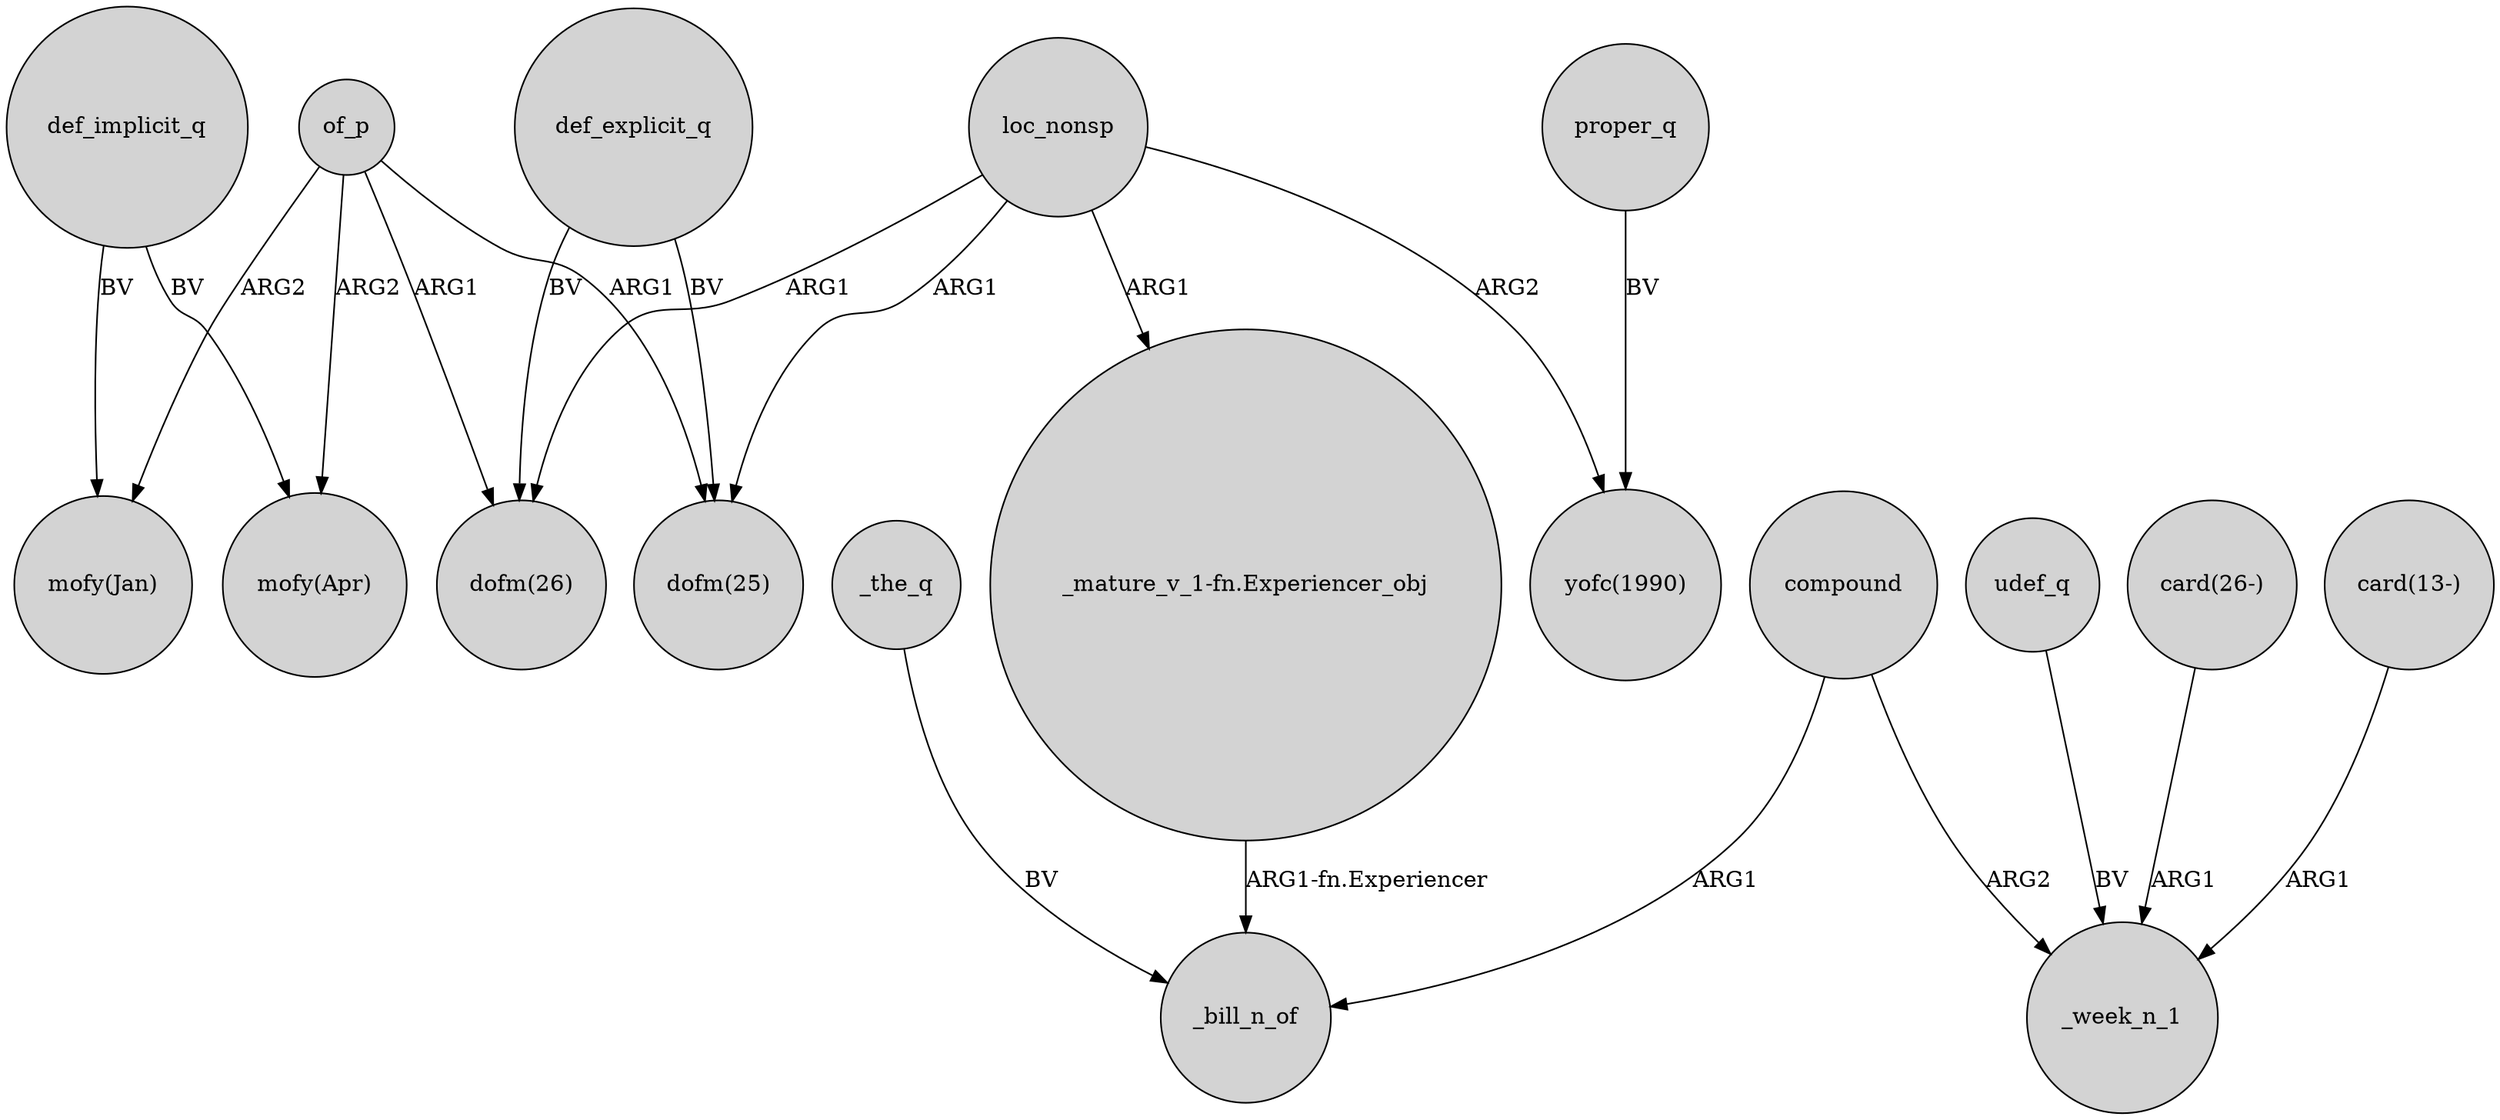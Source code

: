 digraph {
	node [shape=circle style=filled]
	def_implicit_q -> "mofy(Apr)" [label=BV]
	of_p -> "mofy(Apr)" [label=ARG2]
	_the_q -> _bill_n_of [label=BV]
	of_p -> "dofm(26)" [label=ARG1]
	of_p -> "mofy(Jan)" [label=ARG2]
	def_explicit_q -> "dofm(25)" [label=BV]
	compound -> _week_n_1 [label=ARG2]
	udef_q -> _week_n_1 [label=BV]
	"card(26-)" -> _week_n_1 [label=ARG1]
	proper_q -> "yofc(1990)" [label=BV]
	of_p -> "dofm(25)" [label=ARG1]
	"card(13-)" -> _week_n_1 [label=ARG1]
	def_explicit_q -> "dofm(26)" [label=BV]
	compound -> _bill_n_of [label=ARG1]
	def_implicit_q -> "mofy(Jan)" [label=BV]
	"_mature_v_1-fn.Experiencer_obj" -> _bill_n_of [label="ARG1-fn.Experiencer"]
	loc_nonsp -> "dofm(26)" [label=ARG1]
	loc_nonsp -> "dofm(25)" [label=ARG1]
	loc_nonsp -> "_mature_v_1-fn.Experiencer_obj" [label=ARG1]
	loc_nonsp -> "yofc(1990)" [label=ARG2]
}
